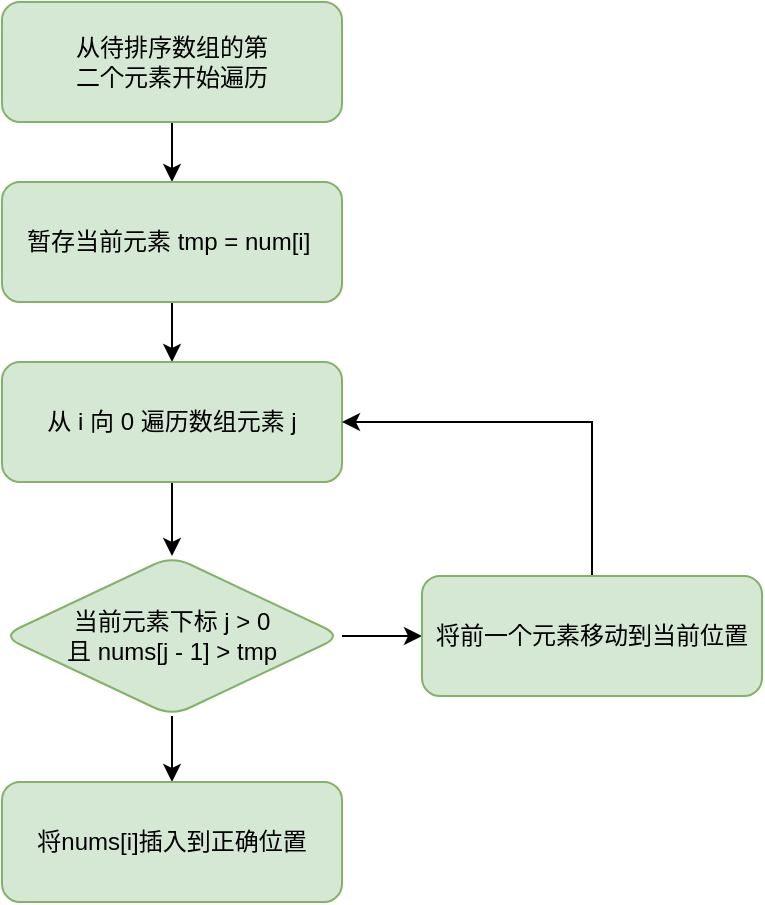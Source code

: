 <mxfile version="17.4.6" type="github">
  <diagram id="jqLzm7b2TRUQIxTprA0h" name="第 1 页">
    <mxGraphModel dx="539" dy="262" grid="1" gridSize="10" guides="1" tooltips="1" connect="1" arrows="1" fold="1" page="1" pageScale="1" pageWidth="827" pageHeight="1169" math="0" shadow="0">
      <root>
        <mxCell id="0" />
        <mxCell id="1" parent="0" />
        <mxCell id="ZczR2c2fYVcZq3yjp7iC-7" style="edgeStyle=orthogonalEdgeStyle;rounded=0;orthogonalLoop=1;jettySize=auto;html=1;exitX=0.5;exitY=1;exitDx=0;exitDy=0;entryX=0.5;entryY=0;entryDx=0;entryDy=0;" edge="1" parent="1" source="ZczR2c2fYVcZq3yjp7iC-1" target="ZczR2c2fYVcZq3yjp7iC-2">
          <mxGeometry relative="1" as="geometry" />
        </mxCell>
        <mxCell id="ZczR2c2fYVcZq3yjp7iC-1" value="从待排序数组的第&lt;br&gt;二个元素开始遍历" style="rounded=1;whiteSpace=wrap;html=1;fillColor=#d5e8d4;strokeColor=#82b366;" vertex="1" parent="1">
          <mxGeometry x="240" y="60" width="170" height="60" as="geometry" />
        </mxCell>
        <mxCell id="ZczR2c2fYVcZq3yjp7iC-9" style="edgeStyle=orthogonalEdgeStyle;rounded=0;orthogonalLoop=1;jettySize=auto;html=1;exitX=0.5;exitY=1;exitDx=0;exitDy=0;entryX=0.5;entryY=0;entryDx=0;entryDy=0;" edge="1" parent="1" source="ZczR2c2fYVcZq3yjp7iC-2" target="ZczR2c2fYVcZq3yjp7iC-4">
          <mxGeometry relative="1" as="geometry" />
        </mxCell>
        <mxCell id="ZczR2c2fYVcZq3yjp7iC-2" value="暂存当前元素 tmp = num[i]&amp;nbsp;" style="rounded=1;whiteSpace=wrap;html=1;fillColor=#d5e8d4;strokeColor=#82b366;" vertex="1" parent="1">
          <mxGeometry x="240" y="150" width="170" height="60" as="geometry" />
        </mxCell>
        <mxCell id="ZczR2c2fYVcZq3yjp7iC-10" style="edgeStyle=orthogonalEdgeStyle;rounded=0;orthogonalLoop=1;jettySize=auto;html=1;exitX=0.5;exitY=1;exitDx=0;exitDy=0;entryX=0.5;entryY=0;entryDx=0;entryDy=0;" edge="1" parent="1" source="ZczR2c2fYVcZq3yjp7iC-4" target="ZczR2c2fYVcZq3yjp7iC-5">
          <mxGeometry relative="1" as="geometry" />
        </mxCell>
        <mxCell id="ZczR2c2fYVcZq3yjp7iC-4" value="从 i 向 0 遍历数组元素 j" style="rounded=1;whiteSpace=wrap;html=1;fillColor=#d5e8d4;strokeColor=#82b366;" vertex="1" parent="1">
          <mxGeometry x="240" y="240" width="170" height="60" as="geometry" />
        </mxCell>
        <mxCell id="ZczR2c2fYVcZq3yjp7iC-11" style="edgeStyle=orthogonalEdgeStyle;rounded=0;orthogonalLoop=1;jettySize=auto;html=1;exitX=1;exitY=0.5;exitDx=0;exitDy=0;entryX=0;entryY=0.5;entryDx=0;entryDy=0;" edge="1" parent="1" source="ZczR2c2fYVcZq3yjp7iC-5" target="ZczR2c2fYVcZq3yjp7iC-6">
          <mxGeometry relative="1" as="geometry" />
        </mxCell>
        <mxCell id="ZczR2c2fYVcZq3yjp7iC-13" style="edgeStyle=orthogonalEdgeStyle;rounded=0;orthogonalLoop=1;jettySize=auto;html=1;exitX=0.5;exitY=1;exitDx=0;exitDy=0;entryX=0.5;entryY=0;entryDx=0;entryDy=0;" edge="1" parent="1" source="ZczR2c2fYVcZq3yjp7iC-5" target="ZczR2c2fYVcZq3yjp7iC-8">
          <mxGeometry relative="1" as="geometry" />
        </mxCell>
        <mxCell id="ZczR2c2fYVcZq3yjp7iC-5" value="当前元素下标 j &amp;gt; 0&lt;br&gt;且 nums[j - 1] &amp;gt; tmp" style="rhombus;whiteSpace=wrap;html=1;fillColor=#d5e8d4;strokeColor=#82b366;rounded=1;" vertex="1" parent="1">
          <mxGeometry x="240" y="337" width="170" height="80" as="geometry" />
        </mxCell>
        <mxCell id="ZczR2c2fYVcZq3yjp7iC-12" style="edgeStyle=orthogonalEdgeStyle;rounded=0;orthogonalLoop=1;jettySize=auto;html=1;exitX=0.5;exitY=0;exitDx=0;exitDy=0;entryX=1;entryY=0.5;entryDx=0;entryDy=0;" edge="1" parent="1" source="ZczR2c2fYVcZq3yjp7iC-6" target="ZczR2c2fYVcZq3yjp7iC-4">
          <mxGeometry relative="1" as="geometry" />
        </mxCell>
        <mxCell id="ZczR2c2fYVcZq3yjp7iC-6" value="将前一个元素移动到当前位置" style="rounded=1;whiteSpace=wrap;html=1;fillColor=#d5e8d4;strokeColor=#82b366;" vertex="1" parent="1">
          <mxGeometry x="450" y="347" width="170" height="60" as="geometry" />
        </mxCell>
        <mxCell id="ZczR2c2fYVcZq3yjp7iC-8" value="将nums[i]插入到正确位置" style="rounded=1;whiteSpace=wrap;html=1;fillColor=#d5e8d4;strokeColor=#82b366;" vertex="1" parent="1">
          <mxGeometry x="240" y="450" width="170" height="60" as="geometry" />
        </mxCell>
      </root>
    </mxGraphModel>
  </diagram>
</mxfile>
